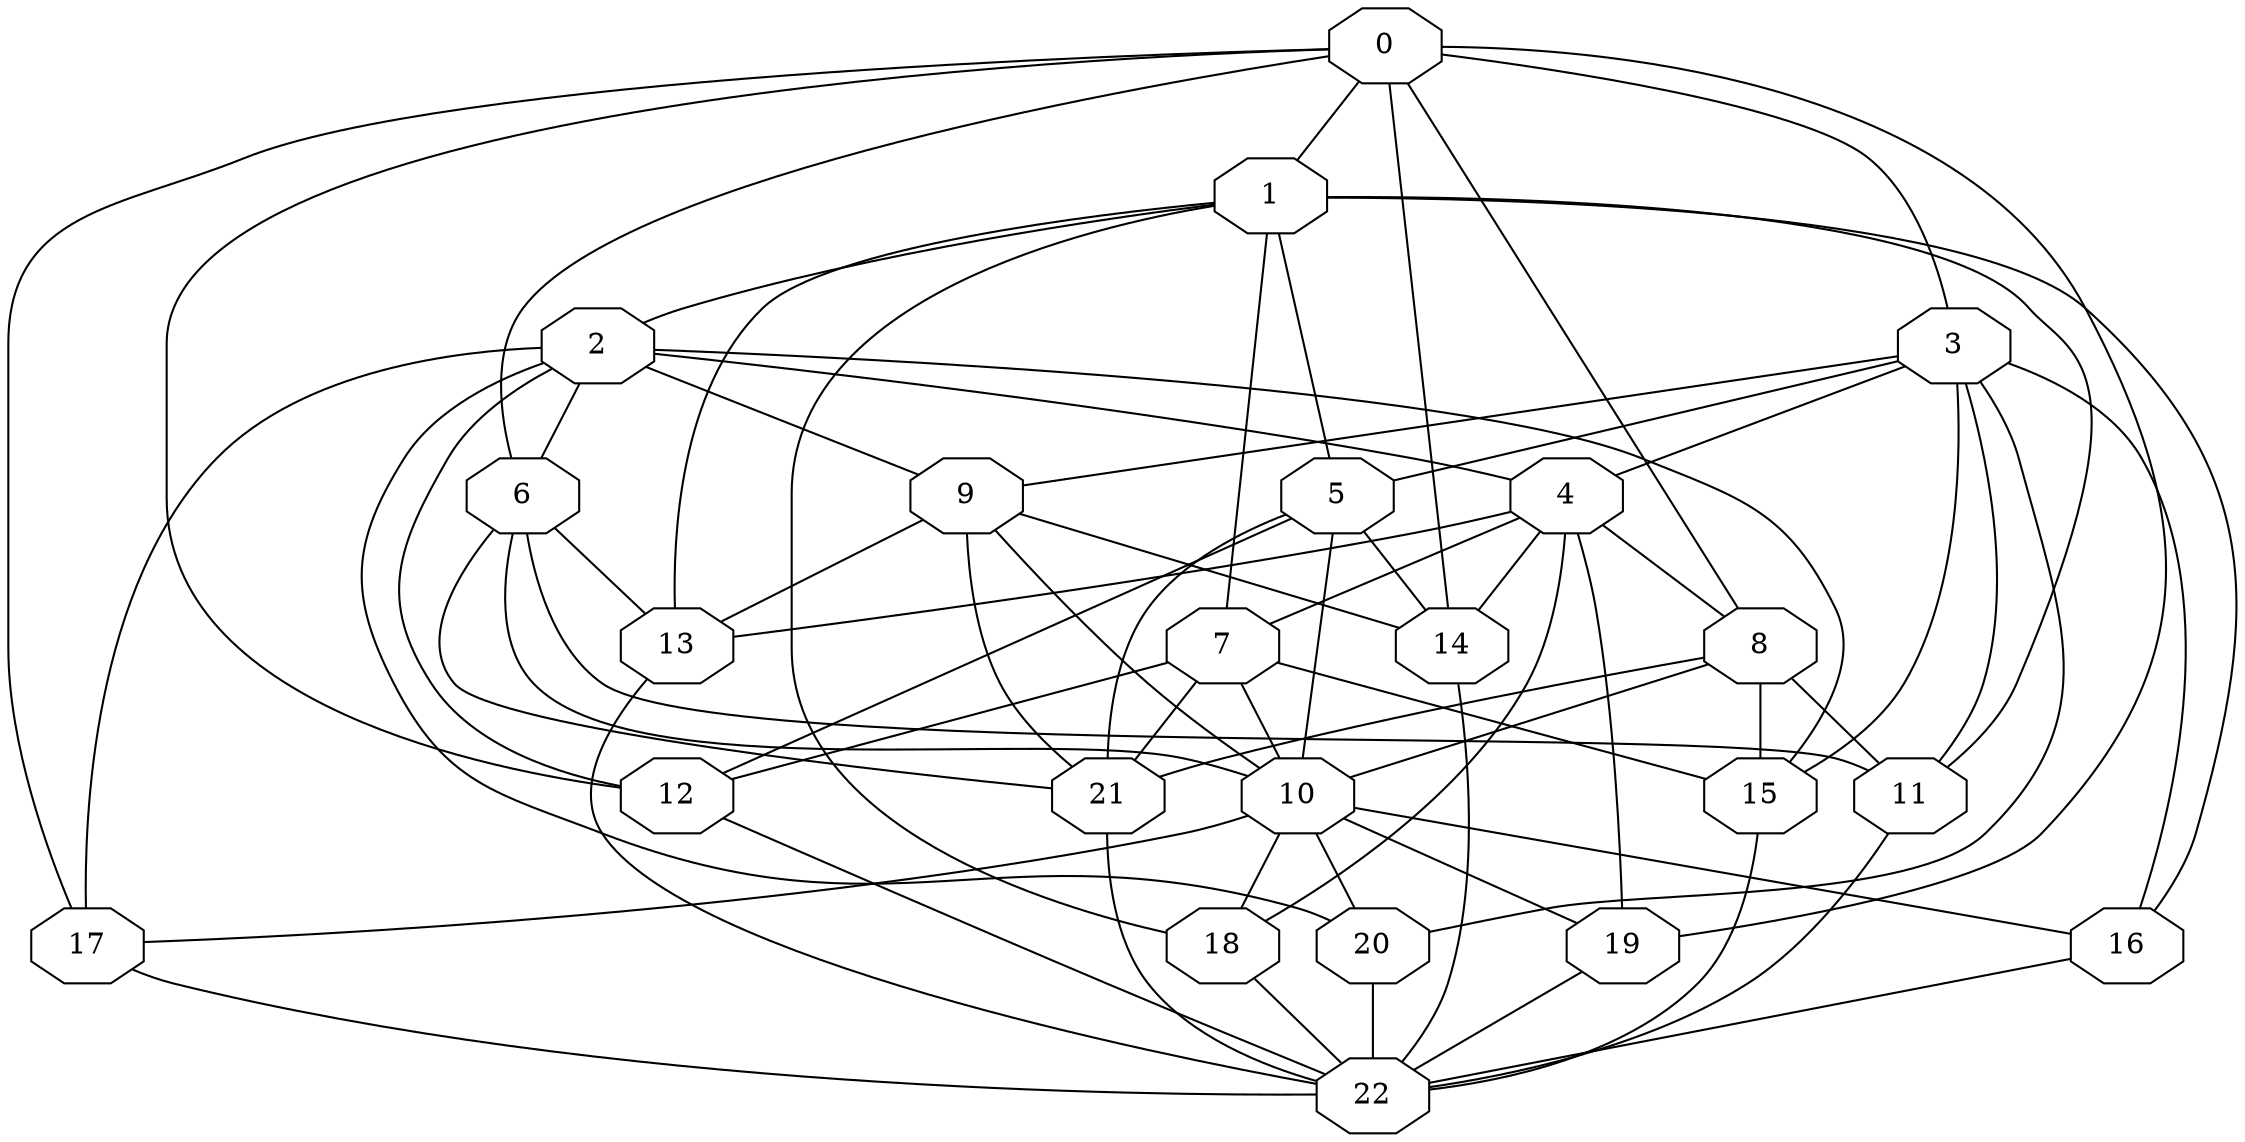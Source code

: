 graph G {
  0[shape = octagon]
  1[shape = octagon]
  2[shape = octagon]
  3[shape = octagon]
  4[shape = octagon]
  5[shape = octagon]
  6[shape = octagon]
  7[shape = octagon]
  8[shape = octagon]
  9[shape = octagon]
  10[shape = octagon]
  11[shape = octagon]
  12[shape = octagon]
  13[shape = octagon]
  14[shape = octagon]
  15[shape = octagon]
  16[shape = octagon]
  17[shape = octagon]
  18[shape = octagon]
  19[shape = octagon]
  20[shape = octagon]
  21[shape = octagon]
  22[shape = octagon]
  "0"--"1";
  "0"--"3";
  "0"--"6";
  "0"--"8";
  "0"--"12";
  "0"--"14";
  "0"--"17";
  "0"--"19";
  "1"--"2";
  "1"--"5";
  "1"--"7";
  "1"--"11";
  "1"--"13";
  "1"--"16";
  "1"--"18";
  "2"--"4";
  "2"--"6";
  "2"--"9";
  "2"--"12";
  "2"--"15";
  "2"--"17";
  "2"--"20";
  "3"--"4";
  "3"--"5";
  "3"--"9";
  "3"--"11";
  "3"--"15";
  "3"--"16";
  "3"--"20";
  "4"--"7";
  "4"--"8";
  "4"--"13";
  "4"--"14";
  "4"--"18";
  "4"--"19";
  "5"--"10";
  "5"--"12";
  "5"--"14";
  "5"--"21";
  "6"--"10";
  "6"--"11";
  "6"--"13";
  "6"--"21";
  "7"--"10";
  "7"--"12";
  "7"--"15";
  "7"--"21";
  "8"--"10";
  "8"--"11";
  "8"--"15";
  "8"--"21";
  "9"--"10";
  "9"--"13";
  "9"--"14";
  "9"--"21";
  "10"--"16";
  "10"--"17";
  "10"--"18";
  "10"--"19";
  "10"--"20";
  "11"--"22";
  "12"--"22";
  "13"--"22";
  "14"--"22";
  "15"--"22";
  "16"--"22";
  "17"--"22";
  "18"--"22";
  "19"--"22";
  "20"--"22";
  "21"--"22";
}

